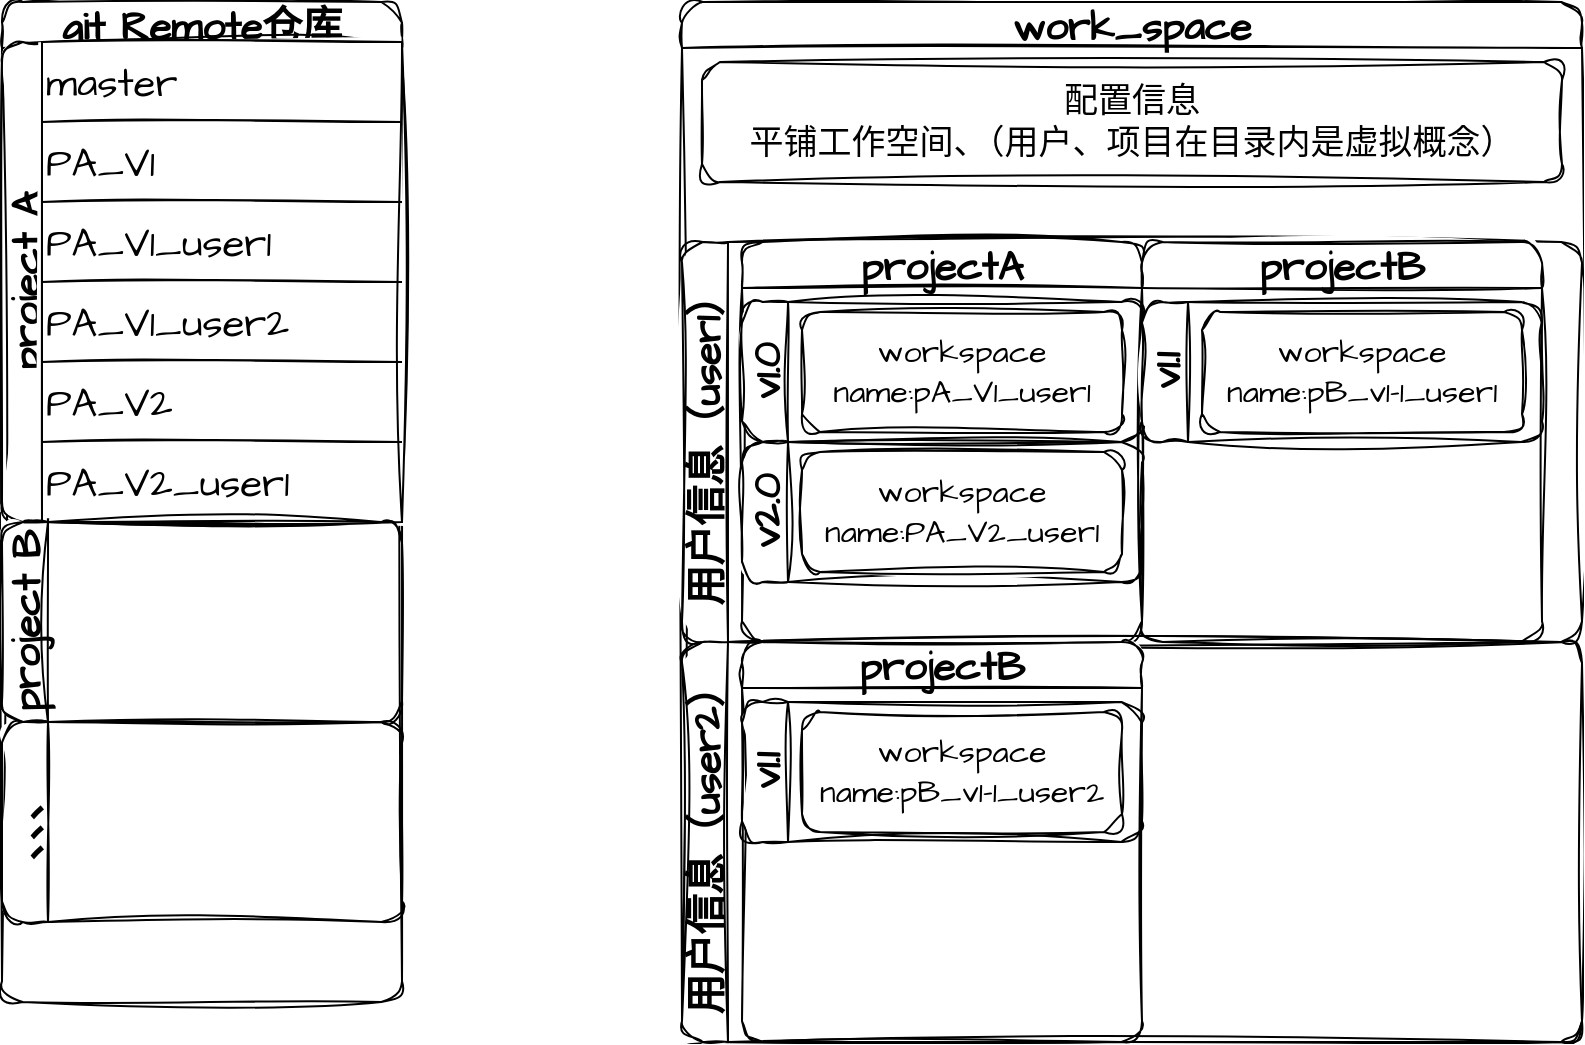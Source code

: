 <mxfile version="20.6.0" type="github" pages="2">
  <diagram id="JijADks3MuCWAzi7ZPhF" name="工作空间-git仓库">
    <mxGraphModel dx="971" dy="773" grid="1" gridSize="10" guides="1" tooltips="1" connect="1" arrows="1" fold="1" page="1" pageScale="1" pageWidth="827" pageHeight="1169" math="0" shadow="0">
      <root>
        <mxCell id="0" />
        <mxCell id="1" parent="0" />
        <mxCell id="v8o-yKlLDHv4aurgAIXX-3" value="work_space" style="swimlane;whiteSpace=wrap;html=1;rounded=1;sketch=1;hachureGap=4;jiggle=2;fontFamily=Architects Daughter;fontSource=https%3A%2F%2Ffonts.googleapis.com%2Fcss%3Ffamily%3DArchitects%2BDaughter;fontSize=20;" vertex="1" parent="1">
          <mxGeometry x="370" y="40" width="450" height="520" as="geometry" />
        </mxCell>
        <mxCell id="v8o-yKlLDHv4aurgAIXX-4" value="用户信息（user1）" style="swimlane;horizontal=0;whiteSpace=wrap;html=1;rounded=1;sketch=1;hachureGap=4;jiggle=2;fontFamily=Architects Daughter;fontSource=https%3A%2F%2Ffonts.googleapis.com%2Fcss%3Ffamily%3DArchitects%2BDaughter;fontSize=20;" vertex="1" parent="v8o-yKlLDHv4aurgAIXX-3">
          <mxGeometry y="120" width="450" height="200" as="geometry" />
        </mxCell>
        <mxCell id="v8o-yKlLDHv4aurgAIXX-6" value="projectA" style="swimlane;whiteSpace=wrap;html=1;rounded=1;sketch=1;hachureGap=4;jiggle=2;fontFamily=Architects Daughter;fontSource=https%3A%2F%2Ffonts.googleapis.com%2Fcss%3Ffamily%3DArchitects%2BDaughter;fontSize=20;" vertex="1" parent="v8o-yKlLDHv4aurgAIXX-4">
          <mxGeometry x="30" width="200" height="200" as="geometry" />
        </mxCell>
        <mxCell id="v8o-yKlLDHv4aurgAIXX-9" value="v1.0" style="swimlane;horizontal=0;whiteSpace=wrap;html=1;rounded=1;sketch=1;hachureGap=4;jiggle=2;fontFamily=Architects Daughter;fontSource=https%3A%2F%2Ffonts.googleapis.com%2Fcss%3Ffamily%3DArchitects%2BDaughter;fontSize=20;startSize=23;" vertex="1" parent="v8o-yKlLDHv4aurgAIXX-6">
          <mxGeometry y="30" width="200" height="70" as="geometry" />
        </mxCell>
        <mxCell id="v8o-yKlLDHv4aurgAIXX-11" value="workspace&lt;br style=&quot;font-size: 16px;&quot;&gt;name:pA_V1_user1" style="rounded=1;whiteSpace=wrap;html=1;sketch=1;hachureGap=4;jiggle=2;fontFamily=Architects Daughter;fontSource=https%3A%2F%2Ffonts.googleapis.com%2Fcss%3Ffamily%3DArchitects%2BDaughter;fontSize=16;" vertex="1" parent="v8o-yKlLDHv4aurgAIXX-9">
          <mxGeometry x="30" y="5" width="160" height="60" as="geometry" />
        </mxCell>
        <mxCell id="v8o-yKlLDHv4aurgAIXX-10" value="v2.0" style="swimlane;horizontal=0;whiteSpace=wrap;html=1;rounded=1;sketch=1;hachureGap=4;jiggle=2;fontFamily=Architects Daughter;fontSource=https%3A%2F%2Ffonts.googleapis.com%2Fcss%3Ffamily%3DArchitects%2BDaughter;fontSize=20;startSize=23;" vertex="1" parent="v8o-yKlLDHv4aurgAIXX-6">
          <mxGeometry y="100" width="200" height="70" as="geometry" />
        </mxCell>
        <mxCell id="v8o-yKlLDHv4aurgAIXX-12" value="workspace&lt;br style=&quot;font-size: 16px;&quot;&gt;name:PA_V2_user1" style="rounded=1;whiteSpace=wrap;html=1;sketch=1;hachureGap=4;jiggle=2;fontFamily=Architects Daughter;fontSource=https%3A%2F%2Ffonts.googleapis.com%2Fcss%3Ffamily%3DArchitects%2BDaughter;fontSize=16;" vertex="1" parent="v8o-yKlLDHv4aurgAIXX-10">
          <mxGeometry x="30" y="5" width="160" height="60" as="geometry" />
        </mxCell>
        <mxCell id="v8o-yKlLDHv4aurgAIXX-8" value="projectB" style="swimlane;whiteSpace=wrap;html=1;rounded=1;sketch=1;hachureGap=4;jiggle=2;fontFamily=Architects Daughter;fontSource=https%3A%2F%2Ffonts.googleapis.com%2Fcss%3Ffamily%3DArchitects%2BDaughter;fontSize=20;" vertex="1" parent="v8o-yKlLDHv4aurgAIXX-4">
          <mxGeometry x="230" width="200" height="200" as="geometry" />
        </mxCell>
        <mxCell id="v8o-yKlLDHv4aurgAIXX-43" value="v1.1" style="swimlane;horizontal=0;whiteSpace=wrap;html=1;rounded=1;sketch=1;hachureGap=4;jiggle=2;fontFamily=Architects Daughter;fontSource=https%3A%2F%2Ffonts.googleapis.com%2Fcss%3Ffamily%3DArchitects%2BDaughter;fontSize=20;startSize=23;" vertex="1" parent="v8o-yKlLDHv4aurgAIXX-8">
          <mxGeometry y="30" width="200" height="70" as="geometry" />
        </mxCell>
        <mxCell id="v8o-yKlLDHv4aurgAIXX-44" value="workspace&lt;br style=&quot;font-size: 16px;&quot;&gt;name:pB_v1-1_user1" style="rounded=1;whiteSpace=wrap;html=1;sketch=1;hachureGap=4;jiggle=2;fontFamily=Architects Daughter;fontSource=https%3A%2F%2Ffonts.googleapis.com%2Fcss%3Ffamily%3DArchitects%2BDaughter;fontSize=16;" vertex="1" parent="v8o-yKlLDHv4aurgAIXX-43">
          <mxGeometry x="30" y="5" width="160" height="60" as="geometry" />
        </mxCell>
        <mxCell id="v8o-yKlLDHv4aurgAIXX-5" value="用户信息（user2）" style="swimlane;horizontal=0;whiteSpace=wrap;html=1;rounded=1;sketch=1;hachureGap=4;jiggle=2;fontFamily=Architects Daughter;fontSource=https%3A%2F%2Ffonts.googleapis.com%2Fcss%3Ffamily%3DArchitects%2BDaughter;fontSize=20;" vertex="1" parent="v8o-yKlLDHv4aurgAIXX-3">
          <mxGeometry y="320" width="450" height="200" as="geometry" />
        </mxCell>
        <mxCell id="v8o-yKlLDHv4aurgAIXX-45" value="projectB" style="swimlane;whiteSpace=wrap;html=1;rounded=1;sketch=1;hachureGap=4;jiggle=2;fontFamily=Architects Daughter;fontSource=https%3A%2F%2Ffonts.googleapis.com%2Fcss%3Ffamily%3DArchitects%2BDaughter;fontSize=20;" vertex="1" parent="v8o-yKlLDHv4aurgAIXX-5">
          <mxGeometry x="30" width="200" height="200" as="geometry" />
        </mxCell>
        <mxCell id="v8o-yKlLDHv4aurgAIXX-46" value="v1.1" style="swimlane;horizontal=0;whiteSpace=wrap;html=1;rounded=1;sketch=1;hachureGap=4;jiggle=2;fontFamily=Architects Daughter;fontSource=https%3A%2F%2Ffonts.googleapis.com%2Fcss%3Ffamily%3DArchitects%2BDaughter;fontSize=20;startSize=23;" vertex="1" parent="v8o-yKlLDHv4aurgAIXX-45">
          <mxGeometry y="30" width="200" height="70" as="geometry" />
        </mxCell>
        <mxCell id="v8o-yKlLDHv4aurgAIXX-47" value="workspace&lt;br style=&quot;font-size: 16px;&quot;&gt;name:pB_v1-1_user2" style="rounded=1;whiteSpace=wrap;html=1;sketch=1;hachureGap=4;jiggle=2;fontFamily=Architects Daughter;fontSource=https%3A%2F%2Ffonts.googleapis.com%2Fcss%3Ffamily%3DArchitects%2BDaughter;fontSize=16;" vertex="1" parent="v8o-yKlLDHv4aurgAIXX-46">
          <mxGeometry x="30" y="5" width="160" height="60" as="geometry" />
        </mxCell>
        <mxCell id="v8o-yKlLDHv4aurgAIXX-7" value="配置信息&lt;br style=&quot;font-size: 17px;&quot;&gt;平铺工作空间、（用户、项目在目录内是虚拟概念）" style="rounded=1;whiteSpace=wrap;html=1;sketch=1;hachureGap=4;jiggle=2;fontFamily=Architects Daughter;fontSource=https%3A%2F%2Ffonts.googleapis.com%2Fcss%3Ffamily%3DArchitects%2BDaughter;fontSize=17;" vertex="1" parent="v8o-yKlLDHv4aurgAIXX-3">
          <mxGeometry x="10" y="30" width="430" height="60" as="geometry" />
        </mxCell>
        <mxCell id="v8o-yKlLDHv4aurgAIXX-13" value="git Remote仓库" style="swimlane;whiteSpace=wrap;html=1;rounded=1;sketch=1;hachureGap=4;jiggle=2;fontFamily=Architects Daughter;fontSource=https%3A%2F%2Ffonts.googleapis.com%2Fcss%3Ffamily%3DArchitects%2BDaughter;fontSize=20;" vertex="1" parent="1">
          <mxGeometry x="30" y="40" width="200" height="500" as="geometry" />
        </mxCell>
        <mxCell id="v8o-yKlLDHv4aurgAIXX-14" value="project A" style="swimlane;horizontal=0;whiteSpace=wrap;html=1;rounded=1;sketch=1;hachureGap=4;jiggle=2;fontFamily=Architects Daughter;fontSource=https%3A%2F%2Ffonts.googleapis.com%2Fcss%3Ffamily%3DArchitects%2BDaughter;fontSize=20;" vertex="1" parent="v8o-yKlLDHv4aurgAIXX-13">
          <mxGeometry y="20" width="200" height="240" as="geometry" />
        </mxCell>
        <mxCell id="v8o-yKlLDHv4aurgAIXX-28" value="" style="shape=table;startSize=0;container=1;collapsible=0;childLayout=tableLayout;rounded=1;sketch=1;hachureGap=4;jiggle=2;fontFamily=Architects Daughter;fontSource=https%3A%2F%2Ffonts.googleapis.com%2Fcss%3Ffamily%3DArchitects%2BDaughter;fontSize=20;" vertex="1" parent="v8o-yKlLDHv4aurgAIXX-14">
          <mxGeometry x="20" width="180" height="240" as="geometry" />
        </mxCell>
        <mxCell id="v8o-yKlLDHv4aurgAIXX-29" value="" style="shape=tableRow;horizontal=0;startSize=0;swimlaneHead=0;swimlaneBody=0;top=0;left=0;bottom=0;right=0;collapsible=0;dropTarget=0;fillColor=none;points=[[0,0.5],[1,0.5]];portConstraint=eastwest;rounded=1;sketch=1;hachureGap=4;jiggle=2;fontFamily=Architects Daughter;fontSource=https%3A%2F%2Ffonts.googleapis.com%2Fcss%3Ffamily%3DArchitects%2BDaughter;fontSize=20;" vertex="1" parent="v8o-yKlLDHv4aurgAIXX-28">
          <mxGeometry width="180" height="40" as="geometry" />
        </mxCell>
        <mxCell id="v8o-yKlLDHv4aurgAIXX-30" value="master" style="shape=partialRectangle;html=1;whiteSpace=wrap;connectable=0;overflow=hidden;fillColor=none;top=0;left=0;bottom=0;right=0;pointerEvents=1;rounded=1;sketch=1;hachureGap=4;jiggle=2;fontFamily=Architects Daughter;fontSource=https%3A%2F%2Ffonts.googleapis.com%2Fcss%3Ffamily%3DArchitects%2BDaughter;fontSize=20;align=left;" vertex="1" parent="v8o-yKlLDHv4aurgAIXX-29">
          <mxGeometry width="180" height="40" as="geometry">
            <mxRectangle width="180" height="40" as="alternateBounds" />
          </mxGeometry>
        </mxCell>
        <mxCell id="v8o-yKlLDHv4aurgAIXX-31" value="" style="shape=tableRow;horizontal=0;startSize=0;swimlaneHead=0;swimlaneBody=0;top=0;left=0;bottom=0;right=0;collapsible=0;dropTarget=0;fillColor=none;points=[[0,0.5],[1,0.5]];portConstraint=eastwest;rounded=1;sketch=1;hachureGap=4;jiggle=2;fontFamily=Architects Daughter;fontSource=https%3A%2F%2Ffonts.googleapis.com%2Fcss%3Ffamily%3DArchitects%2BDaughter;fontSize=20;" vertex="1" parent="v8o-yKlLDHv4aurgAIXX-28">
          <mxGeometry y="40" width="180" height="40" as="geometry" />
        </mxCell>
        <mxCell id="v8o-yKlLDHv4aurgAIXX-32" value="PA_V1" style="shape=partialRectangle;html=1;whiteSpace=wrap;connectable=0;overflow=hidden;fillColor=none;top=0;left=0;bottom=0;right=0;pointerEvents=1;rounded=1;sketch=1;hachureGap=4;jiggle=2;fontFamily=Architects Daughter;fontSource=https%3A%2F%2Ffonts.googleapis.com%2Fcss%3Ffamily%3DArchitects%2BDaughter;fontSize=20;align=left;" vertex="1" parent="v8o-yKlLDHv4aurgAIXX-31">
          <mxGeometry width="180" height="40" as="geometry">
            <mxRectangle width="180" height="40" as="alternateBounds" />
          </mxGeometry>
        </mxCell>
        <mxCell id="v8o-yKlLDHv4aurgAIXX-33" value="" style="shape=tableRow;horizontal=0;startSize=0;swimlaneHead=0;swimlaneBody=0;top=0;left=0;bottom=0;right=0;collapsible=0;dropTarget=0;fillColor=none;points=[[0,0.5],[1,0.5]];portConstraint=eastwest;rounded=1;sketch=1;hachureGap=4;jiggle=2;fontFamily=Architects Daughter;fontSource=https%3A%2F%2Ffonts.googleapis.com%2Fcss%3Ffamily%3DArchitects%2BDaughter;fontSize=20;" vertex="1" parent="v8o-yKlLDHv4aurgAIXX-28">
          <mxGeometry y="80" width="180" height="40" as="geometry" />
        </mxCell>
        <mxCell id="v8o-yKlLDHv4aurgAIXX-34" value="PA_V1_user1" style="shape=partialRectangle;html=1;whiteSpace=wrap;connectable=0;overflow=hidden;fillColor=none;top=0;left=0;bottom=0;right=0;pointerEvents=1;rounded=1;sketch=1;hachureGap=4;jiggle=2;fontFamily=Architects Daughter;fontSource=https%3A%2F%2Ffonts.googleapis.com%2Fcss%3Ffamily%3DArchitects%2BDaughter;fontSize=20;align=left;" vertex="1" parent="v8o-yKlLDHv4aurgAIXX-33">
          <mxGeometry width="180" height="40" as="geometry">
            <mxRectangle width="180" height="40" as="alternateBounds" />
          </mxGeometry>
        </mxCell>
        <mxCell id="v8o-yKlLDHv4aurgAIXX-35" value="" style="shape=tableRow;horizontal=0;startSize=0;swimlaneHead=0;swimlaneBody=0;top=0;left=0;bottom=0;right=0;collapsible=0;dropTarget=0;fillColor=none;points=[[0,0.5],[1,0.5]];portConstraint=eastwest;rounded=1;sketch=1;hachureGap=4;jiggle=2;fontFamily=Architects Daughter;fontSource=https%3A%2F%2Ffonts.googleapis.com%2Fcss%3Ffamily%3DArchitects%2BDaughter;fontSize=20;" vertex="1" parent="v8o-yKlLDHv4aurgAIXX-28">
          <mxGeometry y="120" width="180" height="40" as="geometry" />
        </mxCell>
        <mxCell id="v8o-yKlLDHv4aurgAIXX-36" value="PA_V1_user2" style="shape=partialRectangle;html=1;whiteSpace=wrap;connectable=0;overflow=hidden;fillColor=none;top=0;left=0;bottom=0;right=0;pointerEvents=1;rounded=1;sketch=1;hachureGap=4;jiggle=2;fontFamily=Architects Daughter;fontSource=https%3A%2F%2Ffonts.googleapis.com%2Fcss%3Ffamily%3DArchitects%2BDaughter;fontSize=20;align=left;" vertex="1" parent="v8o-yKlLDHv4aurgAIXX-35">
          <mxGeometry width="180" height="40" as="geometry">
            <mxRectangle width="180" height="40" as="alternateBounds" />
          </mxGeometry>
        </mxCell>
        <mxCell id="v8o-yKlLDHv4aurgAIXX-37" value="" style="shape=tableRow;horizontal=0;startSize=0;swimlaneHead=0;swimlaneBody=0;top=0;left=0;bottom=0;right=0;collapsible=0;dropTarget=0;fillColor=none;points=[[0,0.5],[1,0.5]];portConstraint=eastwest;rounded=1;sketch=1;hachureGap=4;jiggle=2;fontFamily=Architects Daughter;fontSource=https%3A%2F%2Ffonts.googleapis.com%2Fcss%3Ffamily%3DArchitects%2BDaughter;fontSize=20;" vertex="1" parent="v8o-yKlLDHv4aurgAIXX-28">
          <mxGeometry y="160" width="180" height="40" as="geometry" />
        </mxCell>
        <mxCell id="v8o-yKlLDHv4aurgAIXX-38" value="PA_V2" style="shape=partialRectangle;html=1;whiteSpace=wrap;connectable=0;overflow=hidden;fillColor=none;top=0;left=0;bottom=0;right=0;pointerEvents=1;rounded=1;sketch=1;hachureGap=4;jiggle=2;fontFamily=Architects Daughter;fontSource=https%3A%2F%2Ffonts.googleapis.com%2Fcss%3Ffamily%3DArchitects%2BDaughter;fontSize=20;align=left;" vertex="1" parent="v8o-yKlLDHv4aurgAIXX-37">
          <mxGeometry width="180" height="40" as="geometry">
            <mxRectangle width="180" height="40" as="alternateBounds" />
          </mxGeometry>
        </mxCell>
        <mxCell id="v8o-yKlLDHv4aurgAIXX-39" value="" style="shape=tableRow;horizontal=0;startSize=0;swimlaneHead=0;swimlaneBody=0;top=0;left=0;bottom=0;right=0;collapsible=0;dropTarget=0;fillColor=none;points=[[0,0.5],[1,0.5]];portConstraint=eastwest;rounded=1;sketch=1;hachureGap=4;jiggle=2;fontFamily=Architects Daughter;fontSource=https%3A%2F%2Ffonts.googleapis.com%2Fcss%3Ffamily%3DArchitects%2BDaughter;fontSize=20;" vertex="1" parent="v8o-yKlLDHv4aurgAIXX-28">
          <mxGeometry y="200" width="180" height="40" as="geometry" />
        </mxCell>
        <mxCell id="v8o-yKlLDHv4aurgAIXX-40" value="PA_V2_user1" style="shape=partialRectangle;html=1;whiteSpace=wrap;connectable=0;overflow=hidden;fillColor=none;top=0;left=0;bottom=0;right=0;pointerEvents=1;rounded=1;sketch=1;hachureGap=4;jiggle=2;fontFamily=Architects Daughter;fontSource=https%3A%2F%2Ffonts.googleapis.com%2Fcss%3Ffamily%3DArchitects%2BDaughter;fontSize=20;align=left;" vertex="1" parent="v8o-yKlLDHv4aurgAIXX-39">
          <mxGeometry width="180" height="40" as="geometry">
            <mxRectangle width="180" height="40" as="alternateBounds" />
          </mxGeometry>
        </mxCell>
        <mxCell id="v8o-yKlLDHv4aurgAIXX-15" value="project B" style="swimlane;horizontal=0;whiteSpace=wrap;html=1;rounded=1;sketch=1;hachureGap=4;jiggle=2;fontFamily=Architects Daughter;fontSource=https%3A%2F%2Ffonts.googleapis.com%2Fcss%3Ffamily%3DArchitects%2BDaughter;fontSize=20;" vertex="1" parent="v8o-yKlLDHv4aurgAIXX-13">
          <mxGeometry y="260" width="200" height="100" as="geometry" />
        </mxCell>
        <mxCell id="v8o-yKlLDHv4aurgAIXX-16" value="、、、" style="swimlane;horizontal=0;whiteSpace=wrap;html=1;rounded=1;sketch=1;hachureGap=4;jiggle=2;fontFamily=Architects Daughter;fontSource=https%3A%2F%2Ffonts.googleapis.com%2Fcss%3Ffamily%3DArchitects%2BDaughter;fontSize=20;" vertex="1" parent="v8o-yKlLDHv4aurgAIXX-13">
          <mxGeometry y="360" width="200" height="100" as="geometry" />
        </mxCell>
      </root>
    </mxGraphModel>
  </diagram>
  <diagram id="XpEzcYwd13UT3OHzd7ZH" name="第 2 页">
    <mxGraphModel dx="971" dy="773" grid="1" gridSize="10" guides="1" tooltips="1" connect="1" arrows="1" fold="1" page="1" pageScale="1" pageWidth="827" pageHeight="1169" math="0" shadow="0">
      <root>
        <mxCell id="0" />
        <mxCell id="1" parent="0" />
        <mxCell id="iuCf2Xer5zv42UlFenuV-1" value="«interface»&lt;br&gt;&lt;b&gt;WorkspaceRemoteStorageService&lt;br&gt;&lt;/b&gt;" style="html=1;rounded=1;sketch=1;hachureGap=4;jiggle=2;fontFamily=Architects Daughter;fontSource=https%3A%2F%2Ffonts.googleapis.com%2Fcss%3Ffamily%3DArchitects%2BDaughter;fontSize=17;" vertex="1" parent="1">
          <mxGeometry x="310" y="160" width="320" height="50" as="geometry" />
        </mxCell>
        <mxCell id="iuCf2Xer5zv42UlFenuV-2" value="标准输入" style="verticalAlign=top;align=left;spacingTop=8;spacingLeft=2;spacingRight=12;shape=cube;size=10;direction=south;fontStyle=4;html=1;rounded=1;sketch=1;hachureGap=4;jiggle=2;fontFamily=Architects Daughter;fontSource=https%3A%2F%2Ffonts.googleapis.com%2Fcss%3Ffamily%3DArchitects%2BDaughter;fontSize=17;" vertex="1" parent="1">
          <mxGeometry x="80" y="20" width="180" height="120" as="geometry" />
        </mxCell>
        <mxCell id="iuCf2Xer5zv42UlFenuV-3" value="标准存储" style="verticalAlign=top;align=left;spacingTop=8;spacingLeft=2;spacingRight=12;shape=cube;size=10;direction=south;fontStyle=4;html=1;rounded=1;sketch=1;hachureGap=4;jiggle=2;fontFamily=Architects Daughter;fontSource=https%3A%2F%2Ffonts.googleapis.com%2Fcss%3Ffamily%3DArchitects%2BDaughter;fontSize=17;" vertex="1" parent="1">
          <mxGeometry x="310" y="20" width="180" height="120" as="geometry" />
        </mxCell>
        <mxCell id="iuCf2Xer5zv42UlFenuV-4" value="标准输出" style="verticalAlign=top;align=left;spacingTop=8;spacingLeft=2;spacingRight=12;shape=cube;size=10;direction=south;fontStyle=4;html=1;rounded=1;sketch=1;hachureGap=4;jiggle=2;fontFamily=Architects Daughter;fontSource=https%3A%2F%2Ffonts.googleapis.com%2Fcss%3Ffamily%3DArchitects%2BDaughter;fontSize=17;" vertex="1" parent="1">
          <mxGeometry x="630" y="20" width="180" height="120" as="geometry" />
        </mxCell>
      </root>
    </mxGraphModel>
  </diagram>
</mxfile>
